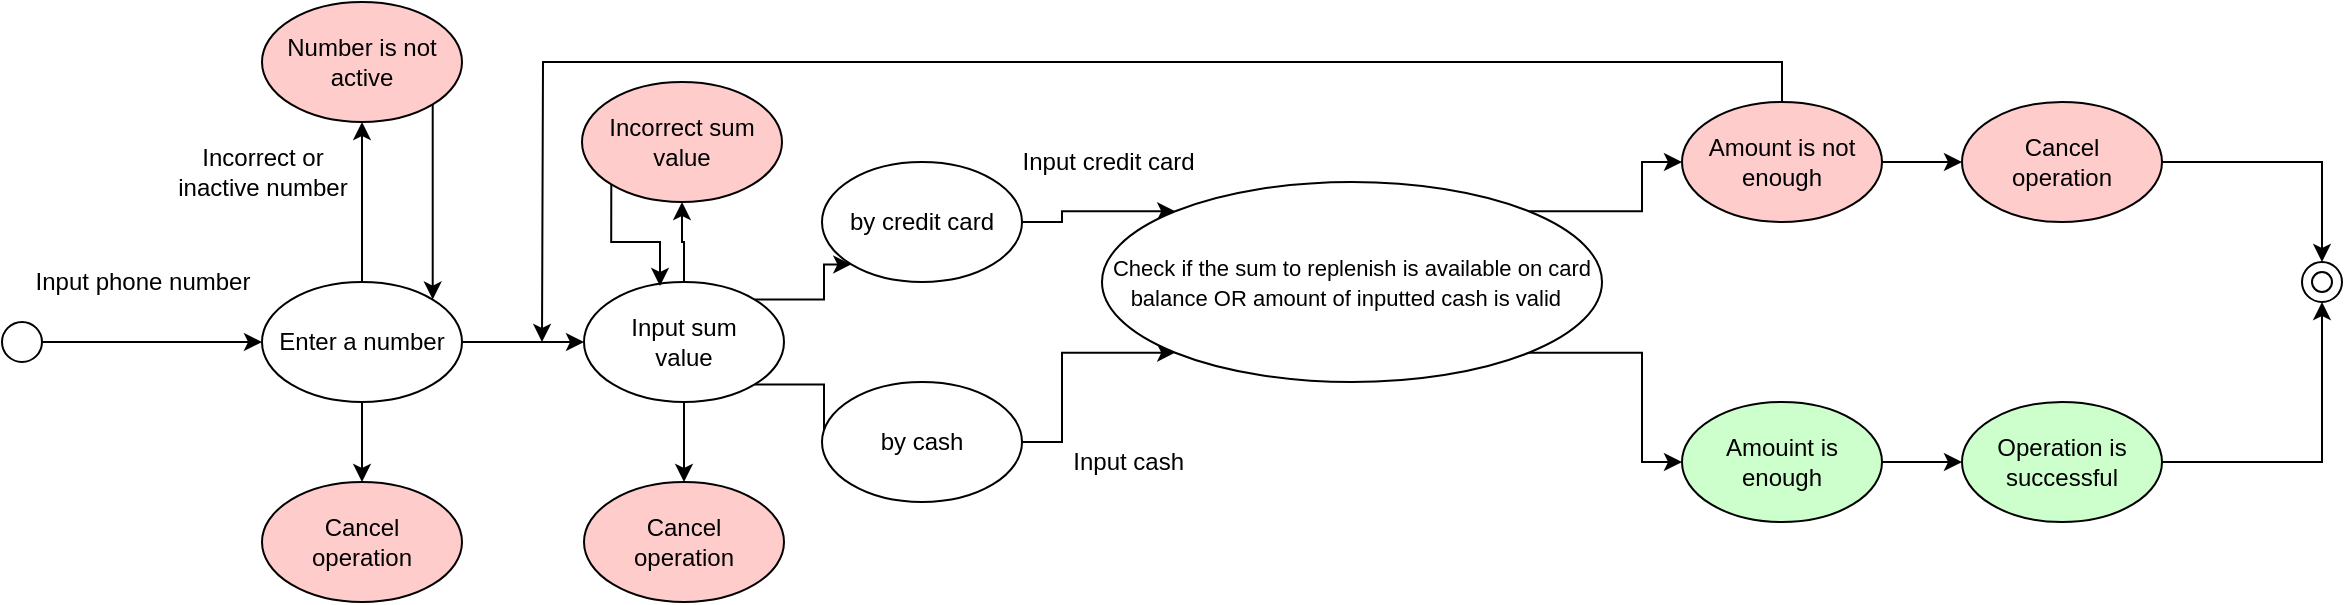 <mxfile version="13.9.9" type="device"><diagram id="z2nLybThzKxQjN26fsAn" name="Сторінка-1"><mxGraphModel dx="1285" dy="581" grid="1" gridSize="10" guides="1" tooltips="1" connect="1" arrows="1" fold="1" page="1" pageScale="1" pageWidth="827" pageHeight="1169" math="0" shadow="0"><root><mxCell id="0"/><mxCell id="1" parent="0"/><mxCell id="2JNEeVSlgT330PR_P728-7" style="edgeStyle=orthogonalEdgeStyle;rounded=0;orthogonalLoop=1;jettySize=auto;html=1;exitX=1;exitY=0.5;exitDx=0;exitDy=0;entryX=0;entryY=0.5;entryDx=0;entryDy=0;" edge="1" parent="1" source="2JNEeVSlgT330PR_P728-1" target="2JNEeVSlgT330PR_P728-6"><mxGeometry relative="1" as="geometry"/></mxCell><mxCell id="2JNEeVSlgT330PR_P728-1" value="" style="ellipse;whiteSpace=wrap;html=1;aspect=fixed;" vertex="1" parent="1"><mxGeometry x="30" y="190" width="20" height="20" as="geometry"/></mxCell><mxCell id="2JNEeVSlgT330PR_P728-11" style="edgeStyle=orthogonalEdgeStyle;rounded=0;orthogonalLoop=1;jettySize=auto;html=1;exitX=0.5;exitY=0;exitDx=0;exitDy=0;entryX=0.5;entryY=1;entryDx=0;entryDy=0;" edge="1" parent="1" source="2JNEeVSlgT330PR_P728-6" target="2JNEeVSlgT330PR_P728-10"><mxGeometry relative="1" as="geometry"/></mxCell><mxCell id="2JNEeVSlgT330PR_P728-12" style="edgeStyle=orthogonalEdgeStyle;rounded=0;orthogonalLoop=1;jettySize=auto;html=1;exitX=1;exitY=0.5;exitDx=0;exitDy=0;entryX=0;entryY=0.5;entryDx=0;entryDy=0;" edge="1" parent="1" source="2JNEeVSlgT330PR_P728-6" target="2JNEeVSlgT330PR_P728-9"><mxGeometry relative="1" as="geometry"/></mxCell><mxCell id="2JNEeVSlgT330PR_P728-45" style="edgeStyle=orthogonalEdgeStyle;rounded=0;orthogonalLoop=1;jettySize=auto;html=1;exitX=0.5;exitY=1;exitDx=0;exitDy=0;entryX=0.5;entryY=0;entryDx=0;entryDy=0;" edge="1" parent="1" source="2JNEeVSlgT330PR_P728-6" target="2JNEeVSlgT330PR_P728-44"><mxGeometry relative="1" as="geometry"/></mxCell><mxCell id="2JNEeVSlgT330PR_P728-6" value="Enter a number" style="ellipse;whiteSpace=wrap;html=1;" vertex="1" parent="1"><mxGeometry x="160" y="170" width="100" height="60" as="geometry"/></mxCell><mxCell id="2JNEeVSlgT330PR_P728-8" value="Input phone number" style="text;html=1;align=center;verticalAlign=middle;resizable=0;points=[];autosize=1;" vertex="1" parent="1"><mxGeometry x="40" y="160" width="120" height="20" as="geometry"/></mxCell><mxCell id="2JNEeVSlgT330PR_P728-17" style="edgeStyle=orthogonalEdgeStyle;rounded=0;orthogonalLoop=1;jettySize=auto;html=1;exitX=0.5;exitY=0;exitDx=0;exitDy=0;entryX=0.5;entryY=1;entryDx=0;entryDy=0;" edge="1" parent="1" source="2JNEeVSlgT330PR_P728-9" target="2JNEeVSlgT330PR_P728-16"><mxGeometry relative="1" as="geometry"/></mxCell><mxCell id="2JNEeVSlgT330PR_P728-20" style="edgeStyle=orthogonalEdgeStyle;rounded=0;orthogonalLoop=1;jettySize=auto;html=1;exitX=1;exitY=0;exitDx=0;exitDy=0;entryX=0;entryY=1;entryDx=0;entryDy=0;" edge="1" parent="1" source="2JNEeVSlgT330PR_P728-9" target="2JNEeVSlgT330PR_P728-15"><mxGeometry relative="1" as="geometry"/></mxCell><mxCell id="2JNEeVSlgT330PR_P728-21" style="edgeStyle=orthogonalEdgeStyle;rounded=0;orthogonalLoop=1;jettySize=auto;html=1;exitX=1;exitY=1;exitDx=0;exitDy=0;entryX=0;entryY=0.5;entryDx=0;entryDy=0;" edge="1" parent="1" source="2JNEeVSlgT330PR_P728-9" target="2JNEeVSlgT330PR_P728-14"><mxGeometry relative="1" as="geometry"/></mxCell><mxCell id="2JNEeVSlgT330PR_P728-48" style="edgeStyle=orthogonalEdgeStyle;rounded=0;orthogonalLoop=1;jettySize=auto;html=1;exitX=0.5;exitY=1;exitDx=0;exitDy=0;entryX=0.5;entryY=0;entryDx=0;entryDy=0;" edge="1" parent="1" source="2JNEeVSlgT330PR_P728-9" target="2JNEeVSlgT330PR_P728-43"><mxGeometry relative="1" as="geometry"/></mxCell><mxCell id="2JNEeVSlgT330PR_P728-9" value="Input sum&lt;br&gt;value" style="ellipse;whiteSpace=wrap;html=1;" vertex="1" parent="1"><mxGeometry x="321" y="170" width="100" height="60" as="geometry"/></mxCell><mxCell id="2JNEeVSlgT330PR_P728-19" style="edgeStyle=orthogonalEdgeStyle;rounded=0;orthogonalLoop=1;jettySize=auto;html=1;exitX=1;exitY=1;exitDx=0;exitDy=0;entryX=1;entryY=0;entryDx=0;entryDy=0;" edge="1" parent="1" source="2JNEeVSlgT330PR_P728-10" target="2JNEeVSlgT330PR_P728-6"><mxGeometry relative="1" as="geometry"/></mxCell><mxCell id="2JNEeVSlgT330PR_P728-10" value="Number is not active" style="ellipse;whiteSpace=wrap;html=1;fillColor=#FFCCCC;" vertex="1" parent="1"><mxGeometry x="160" y="30" width="100" height="60" as="geometry"/></mxCell><mxCell id="2JNEeVSlgT330PR_P728-13" value="Incorrect or &lt;br&gt;inactive number" style="text;html=1;align=center;verticalAlign=middle;resizable=0;points=[];autosize=1;" vertex="1" parent="1"><mxGeometry x="110" y="100" width="100" height="30" as="geometry"/></mxCell><mxCell id="2JNEeVSlgT330PR_P728-24" style="edgeStyle=orthogonalEdgeStyle;rounded=0;orthogonalLoop=1;jettySize=auto;html=1;exitX=1;exitY=0.5;exitDx=0;exitDy=0;entryX=0;entryY=1;entryDx=0;entryDy=0;" edge="1" parent="1" source="2JNEeVSlgT330PR_P728-14" target="2JNEeVSlgT330PR_P728-22"><mxGeometry relative="1" as="geometry"/></mxCell><mxCell id="2JNEeVSlgT330PR_P728-14" value="by cash" style="ellipse;whiteSpace=wrap;html=1;" vertex="1" parent="1"><mxGeometry x="440" y="220" width="100" height="60" as="geometry"/></mxCell><mxCell id="2JNEeVSlgT330PR_P728-23" style="edgeStyle=orthogonalEdgeStyle;rounded=0;orthogonalLoop=1;jettySize=auto;html=1;exitX=1;exitY=0.5;exitDx=0;exitDy=0;entryX=0;entryY=0;entryDx=0;entryDy=0;" edge="1" parent="1" source="2JNEeVSlgT330PR_P728-15" target="2JNEeVSlgT330PR_P728-22"><mxGeometry relative="1" as="geometry"/></mxCell><mxCell id="2JNEeVSlgT330PR_P728-15" value="by credit card" style="ellipse;whiteSpace=wrap;html=1;" vertex="1" parent="1"><mxGeometry x="440" y="110" width="100" height="60" as="geometry"/></mxCell><mxCell id="2JNEeVSlgT330PR_P728-18" style="edgeStyle=orthogonalEdgeStyle;rounded=0;orthogonalLoop=1;jettySize=auto;html=1;exitX=0;exitY=1;exitDx=0;exitDy=0;entryX=0.38;entryY=0.033;entryDx=0;entryDy=0;entryPerimeter=0;" edge="1" parent="1" source="2JNEeVSlgT330PR_P728-16" target="2JNEeVSlgT330PR_P728-9"><mxGeometry relative="1" as="geometry"/></mxCell><mxCell id="2JNEeVSlgT330PR_P728-16" value="Incorrect sum&lt;br&gt;value" style="ellipse;whiteSpace=wrap;html=1;fillColor=#FFCCCC;" vertex="1" parent="1"><mxGeometry x="320" y="70" width="100" height="60" as="geometry"/></mxCell><mxCell id="2JNEeVSlgT330PR_P728-30" style="edgeStyle=orthogonalEdgeStyle;rounded=0;orthogonalLoop=1;jettySize=auto;html=1;exitX=1;exitY=0;exitDx=0;exitDy=0;entryX=0;entryY=0.5;entryDx=0;entryDy=0;" edge="1" parent="1" source="2JNEeVSlgT330PR_P728-22" target="2JNEeVSlgT330PR_P728-28"><mxGeometry relative="1" as="geometry"/></mxCell><mxCell id="2JNEeVSlgT330PR_P728-31" style="edgeStyle=orthogonalEdgeStyle;rounded=0;orthogonalLoop=1;jettySize=auto;html=1;exitX=1;exitY=1;exitDx=0;exitDy=0;entryX=0;entryY=0.5;entryDx=0;entryDy=0;" edge="1" parent="1" source="2JNEeVSlgT330PR_P728-22" target="2JNEeVSlgT330PR_P728-29"><mxGeometry relative="1" as="geometry"/></mxCell><mxCell id="2JNEeVSlgT330PR_P728-22" value="&lt;font style=&quot;font-size: 11px&quot;&gt;Check if the sum to replenish is available on card balance OR amount of inputted cash is valid&amp;nbsp;&amp;nbsp;&lt;/font&gt;" style="ellipse;whiteSpace=wrap;html=1;" vertex="1" parent="1"><mxGeometry x="580" y="120" width="250" height="100" as="geometry"/></mxCell><mxCell id="2JNEeVSlgT330PR_P728-25" value="Input cash&amp;nbsp;" style="text;html=1;strokeColor=none;fillColor=none;align=center;verticalAlign=middle;whiteSpace=wrap;rounded=0;" vertex="1" parent="1"><mxGeometry x="500" y="250" width="190" height="20" as="geometry"/></mxCell><mxCell id="2JNEeVSlgT330PR_P728-27" value="Input credit card&amp;nbsp;" style="text;html=1;strokeColor=none;fillColor=none;align=center;verticalAlign=middle;whiteSpace=wrap;rounded=0;" vertex="1" parent="1"><mxGeometry x="490" y="100" width="190" height="20" as="geometry"/></mxCell><mxCell id="2JNEeVSlgT330PR_P728-34" style="edgeStyle=orthogonalEdgeStyle;rounded=0;orthogonalLoop=1;jettySize=auto;html=1;exitX=0.5;exitY=0;exitDx=0;exitDy=0;" edge="1" parent="1" source="2JNEeVSlgT330PR_P728-28"><mxGeometry relative="1" as="geometry"><mxPoint x="300" y="200" as="targetPoint"/></mxGeometry></mxCell><mxCell id="2JNEeVSlgT330PR_P728-36" style="edgeStyle=orthogonalEdgeStyle;rounded=0;orthogonalLoop=1;jettySize=auto;html=1;exitX=1;exitY=0.5;exitDx=0;exitDy=0;entryX=0;entryY=0.5;entryDx=0;entryDy=0;" edge="1" parent="1" source="2JNEeVSlgT330PR_P728-28" target="2JNEeVSlgT330PR_P728-35"><mxGeometry relative="1" as="geometry"/></mxCell><mxCell id="2JNEeVSlgT330PR_P728-28" value="Amount is not enough" style="ellipse;whiteSpace=wrap;html=1;fillColor=#FFCCCC;" vertex="1" parent="1"><mxGeometry x="870" y="80" width="100" height="60" as="geometry"/></mxCell><mxCell id="2JNEeVSlgT330PR_P728-38" style="edgeStyle=orthogonalEdgeStyle;rounded=0;orthogonalLoop=1;jettySize=auto;html=1;exitX=1;exitY=0.5;exitDx=0;exitDy=0;entryX=0;entryY=0.5;entryDx=0;entryDy=0;" edge="1" parent="1" source="2JNEeVSlgT330PR_P728-29" target="2JNEeVSlgT330PR_P728-37"><mxGeometry relative="1" as="geometry"/></mxCell><mxCell id="2JNEeVSlgT330PR_P728-29" value="Amouint is enough" style="ellipse;whiteSpace=wrap;html=1;fillColor=#CCFFCC;" vertex="1" parent="1"><mxGeometry x="870" y="230" width="100" height="60" as="geometry"/></mxCell><mxCell id="2JNEeVSlgT330PR_P728-40" style="edgeStyle=orthogonalEdgeStyle;rounded=0;orthogonalLoop=1;jettySize=auto;html=1;exitX=1;exitY=0.5;exitDx=0;exitDy=0;entryX=0.5;entryY=0;entryDx=0;entryDy=0;" edge="1" parent="1" source="2JNEeVSlgT330PR_P728-35" target="2JNEeVSlgT330PR_P728-39"><mxGeometry relative="1" as="geometry"/></mxCell><mxCell id="2JNEeVSlgT330PR_P728-35" value="Cancel&lt;br&gt;operation" style="ellipse;whiteSpace=wrap;html=1;fillColor=#FFCCCC;" vertex="1" parent="1"><mxGeometry x="1010" y="80" width="100" height="60" as="geometry"/></mxCell><mxCell id="2JNEeVSlgT330PR_P728-41" style="edgeStyle=orthogonalEdgeStyle;rounded=0;orthogonalLoop=1;jettySize=auto;html=1;exitX=1;exitY=0.5;exitDx=0;exitDy=0;entryX=0.5;entryY=1;entryDx=0;entryDy=0;" edge="1" parent="1" source="2JNEeVSlgT330PR_P728-37" target="2JNEeVSlgT330PR_P728-39"><mxGeometry relative="1" as="geometry"/></mxCell><mxCell id="2JNEeVSlgT330PR_P728-37" value="Operation is&lt;br&gt;successful" style="ellipse;whiteSpace=wrap;html=1;fillColor=#CCFFCC;" vertex="1" parent="1"><mxGeometry x="1010" y="230" width="100" height="60" as="geometry"/></mxCell><mxCell id="2JNEeVSlgT330PR_P728-39" value="" style="ellipse;whiteSpace=wrap;html=1;aspect=fixed;" vertex="1" parent="1"><mxGeometry x="1180" y="160" width="20" height="20" as="geometry"/></mxCell><mxCell id="2JNEeVSlgT330PR_P728-42" value="" style="ellipse;whiteSpace=wrap;html=1;aspect=fixed;" vertex="1" parent="1"><mxGeometry x="1185" y="165" width="10" height="10" as="geometry"/></mxCell><mxCell id="2JNEeVSlgT330PR_P728-43" value="Cancel&lt;br&gt;operation" style="ellipse;whiteSpace=wrap;html=1;fillColor=#FFCCCC;" vertex="1" parent="1"><mxGeometry x="321" y="270" width="100" height="60" as="geometry"/></mxCell><mxCell id="2JNEeVSlgT330PR_P728-44" value="Cancel&lt;br&gt;operation" style="ellipse;whiteSpace=wrap;html=1;fillColor=#FFCCCC;" vertex="1" parent="1"><mxGeometry x="160" y="270" width="100" height="60" as="geometry"/></mxCell></root></mxGraphModel></diagram></mxfile>